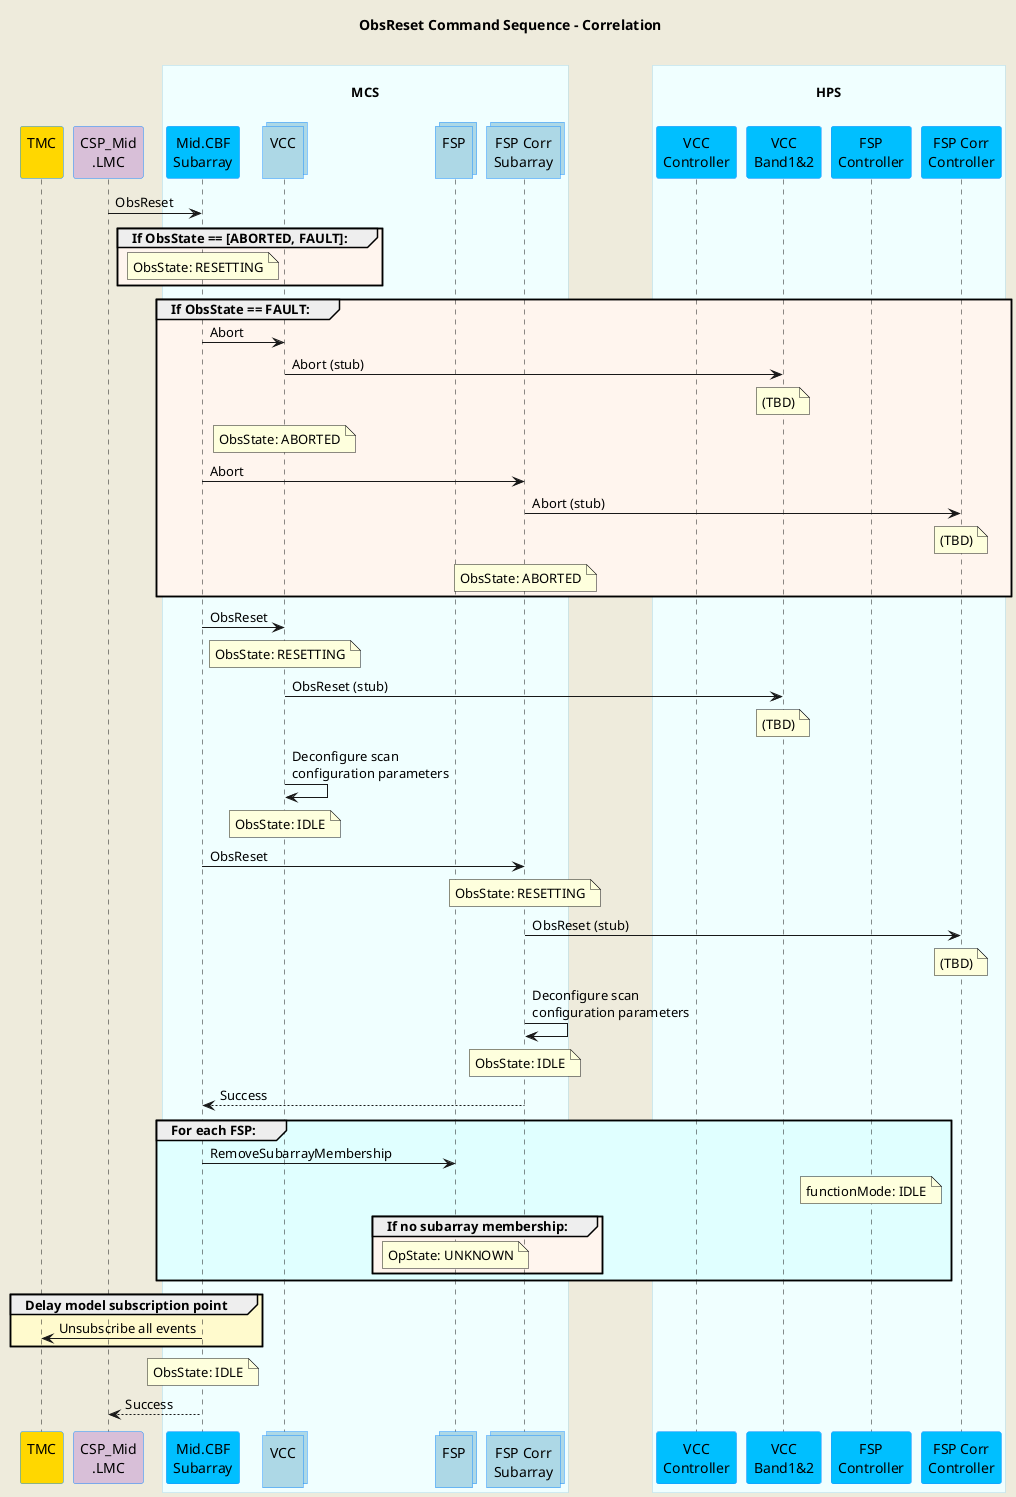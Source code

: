 @startuml
'https://plantuml.com/sequence-diagram

skinparam backgroundColor #EEEBDC
skinparam sequence {
  ParticipantBorderColor DodgerBlue
  ParticipantBackgroundColor DeepSkyBlue
  ActorBorderColor DarkGreen
  ActorBackgroundColor Green
  BoxBorderColor LightBlue
  BoxBackgroundColor #F0FFFF
}
skinparam collections {
  BackGroundColor LightBlue
  BorderColor DodgerBlue
}
skinparam database {
  BackgroundColor LightGreen
  BorderColor DarkGreen
}

title ObsReset Command Sequence - Correlation\n

participant "TMC\n" as tmc #Gold
participant "CSP_Mid\n.LMC" as lmc #Thistle
box "\nMCS\n"
  participant "Mid.CBF\nSubarray" as subarray
  collections "VCC\n" as vcc
  collections "FSP\n" as fsp
  collections "FSP Corr\nSubarray" as fspsubarray
end box
box "\nHPS\n"
  participant "VCC\nController" as hpsvcc
  participant "VCC\nBand1&2" as hpsvccband
  participant "FSP\nController" as hpsfsp_cont  
  participant "FSP Corr\nController" as hpsfsp
end box

lmc         ->  subarray      : ObsReset

group #SeaShell If ObsState == [ABORTED, FAULT]:
  note over subarray           : ObsState: RESETTING
end group

group #SeaShell If ObsState == FAULT:
  subarray    ->  vcc           : Abort
  vcc         ->  hpsvccband    : Abort (stub)
  note over hpsvccband          : (TBD)
  note over vcc                 : ObsState: ABORTED
  subarray    ->  fspsubarray   : Abort
  fspsubarray ->  hpsfsp        : Abort (stub)
  note over hpsfsp              : (TBD)
  note over fspsubarray         : ObsState: ABORTED
end group

subarray    ->  vcc           : ObsReset
note over vcc                 : ObsState: RESETTING
vcc         ->  hpsvccband    : ObsReset (stub)
note over hpsvccband          : (TBD)
vcc         ->  vcc           : Deconfigure scan\nconfiguration parameters 
note over vcc                 : ObsState: IDLE

subarray    ->  fspsubarray   : ObsReset
note over fspsubarray         : ObsState: RESETTING
fspsubarray ->  hpsfsp        : ObsReset (stub)
note over hpsfsp              : (TBD)
fspsubarray ->  fspsubarray   : Deconfigure scan\nconfiguration parameters
note over fspsubarray         : ObsState: IDLE
subarray    <--  fspsubarray  : Success

group #LightCyan For each FSP:
    subarray    -> fsp        : RemoveSubarrayMembership
    note over hpsfsp_cont     : functionMode: IDLE
    group #SeaShell If no subarray membership:
      note over fsp           : OpState: UNKNOWN
    end group
end group

group #LemonChiffon Delay model subscription point
    subarray    -> tmc        : Unsubscribe all events
end group

note over subarray            : ObsState: IDLE
lmc        <--  subarray      : Success

@enduml